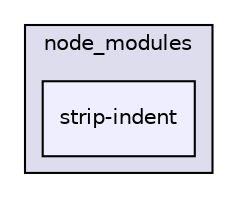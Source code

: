 digraph "gulp-src/node_modules/gulp/node_modules/gulp-util/node_modules/dateformat/node_modules/meow/node_modules/redent/node_modules/strip-indent" {
  compound=true
  node [ fontsize="10", fontname="Helvetica"];
  edge [ labelfontsize="10", labelfontname="Helvetica"];
  subgraph clusterdir_21e0f658ef0bcad017981e7e4cc4fdab {
    graph [ bgcolor="#ddddee", pencolor="black", label="node_modules" fontname="Helvetica", fontsize="10", URL="dir_21e0f658ef0bcad017981e7e4cc4fdab.html"]
  dir_162f4860bc749200d6f3442536bea261 [shape=box, label="strip-indent", style="filled", fillcolor="#eeeeff", pencolor="black", URL="dir_162f4860bc749200d6f3442536bea261.html"];
  }
}
